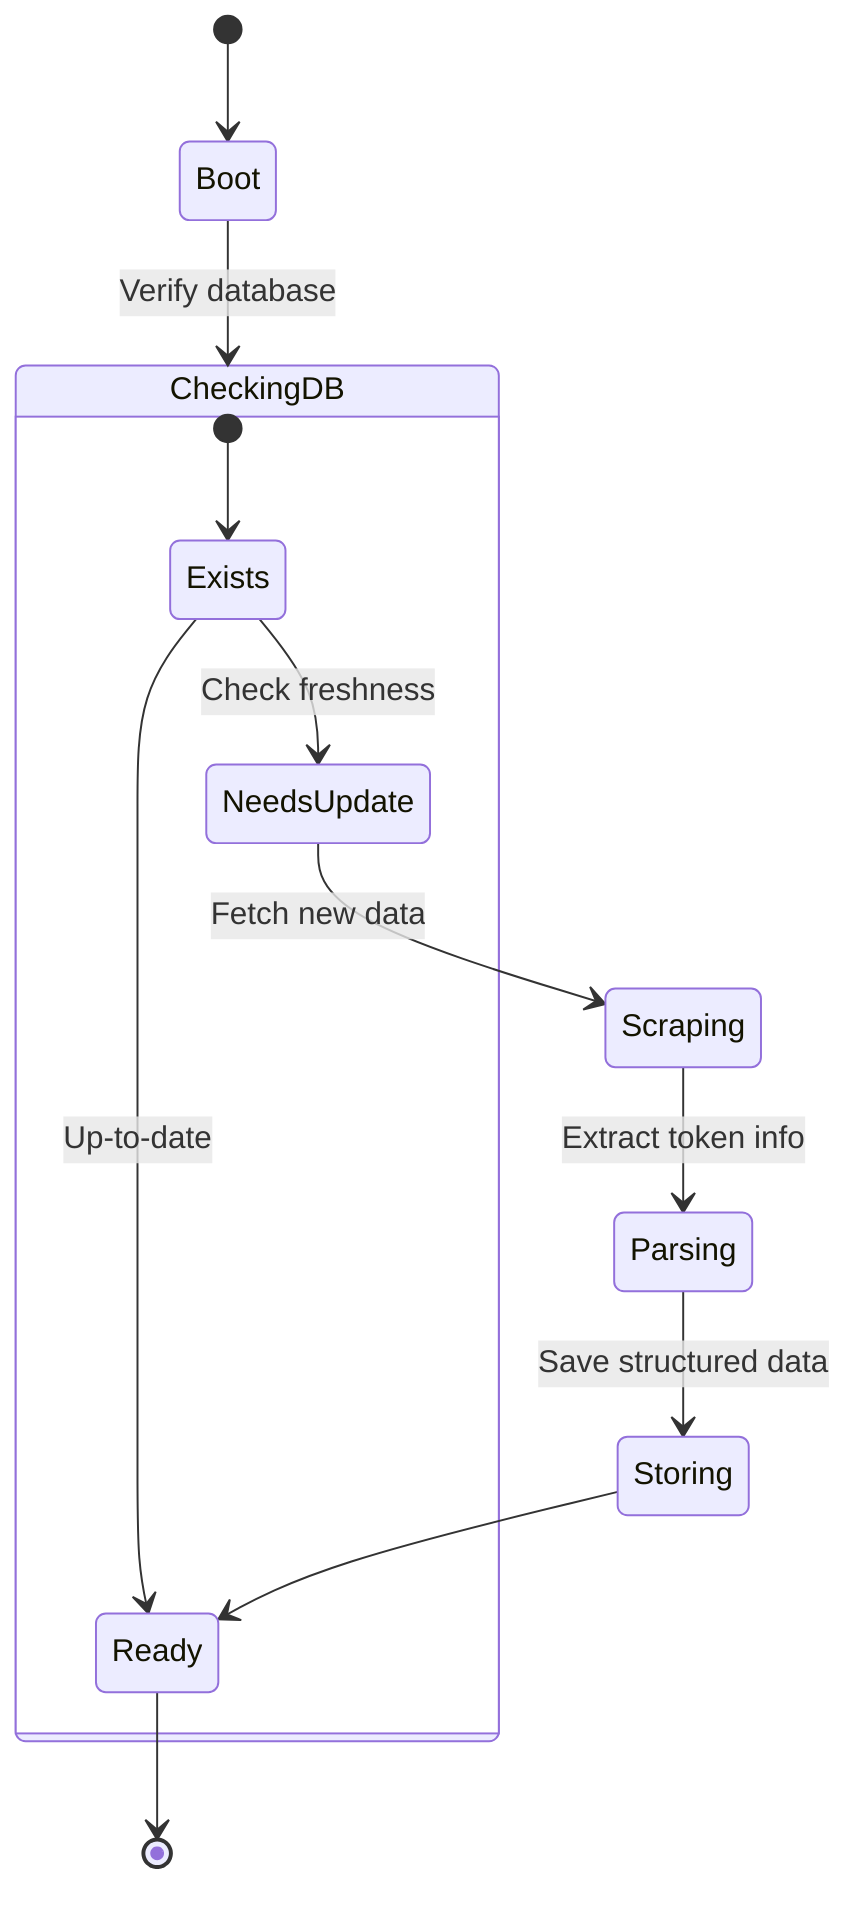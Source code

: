 stateDiagram-v2
    [*] --> Boot
    Boot --> CheckingDB: Verify database
    
    state CheckingDB {
        [*] --> Exists
        Exists --> NeedsUpdate: Check freshness
        Exists --> Ready: Up-to-date
    }
    
    NeedsUpdate --> Scraping: Fetch new data
    Scraping --> Parsing: Extract token info
    Parsing --> Storing: Save structured data
    Storing --> Ready
    Ready --> [*]